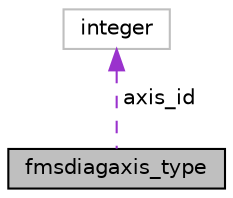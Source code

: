 digraph "fmsdiagaxis_type"
{
 // INTERACTIVE_SVG=YES
 // LATEX_PDF_SIZE
  edge [fontname="Helvetica",fontsize="10",labelfontname="Helvetica",labelfontsize="10"];
  node [fontname="Helvetica",fontsize="10",shape=record];
  Node1 [label="fmsdiagaxis_type",height=0.2,width=0.4,color="black", fillcolor="grey75", style="filled", fontcolor="black",tooltip="Type to hold the diagnostic axis description."];
  Node2 -> Node1 [dir="back",color="darkorchid3",fontsize="10",style="dashed",label=" axis_id" ,fontname="Helvetica"];
  Node2 [label="integer",height=0.2,width=0.4,color="grey75", fillcolor="white", style="filled",tooltip=" "];
}
